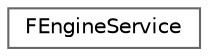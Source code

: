 digraph "Graphical Class Hierarchy"
{
 // INTERACTIVE_SVG=YES
 // LATEX_PDF_SIZE
  bgcolor="transparent";
  edge [fontname=Helvetica,fontsize=10,labelfontname=Helvetica,labelfontsize=10];
  node [fontname=Helvetica,fontsize=10,shape=box,height=0.2,width=0.4];
  rankdir="LR";
  Node0 [id="Node000000",label="FEngineService",height=0.2,width=0.4,color="grey40", fillcolor="white", style="filled",URL="$d1/dc7/classFEngineService.html",tooltip="Implements an application session service."];
}
